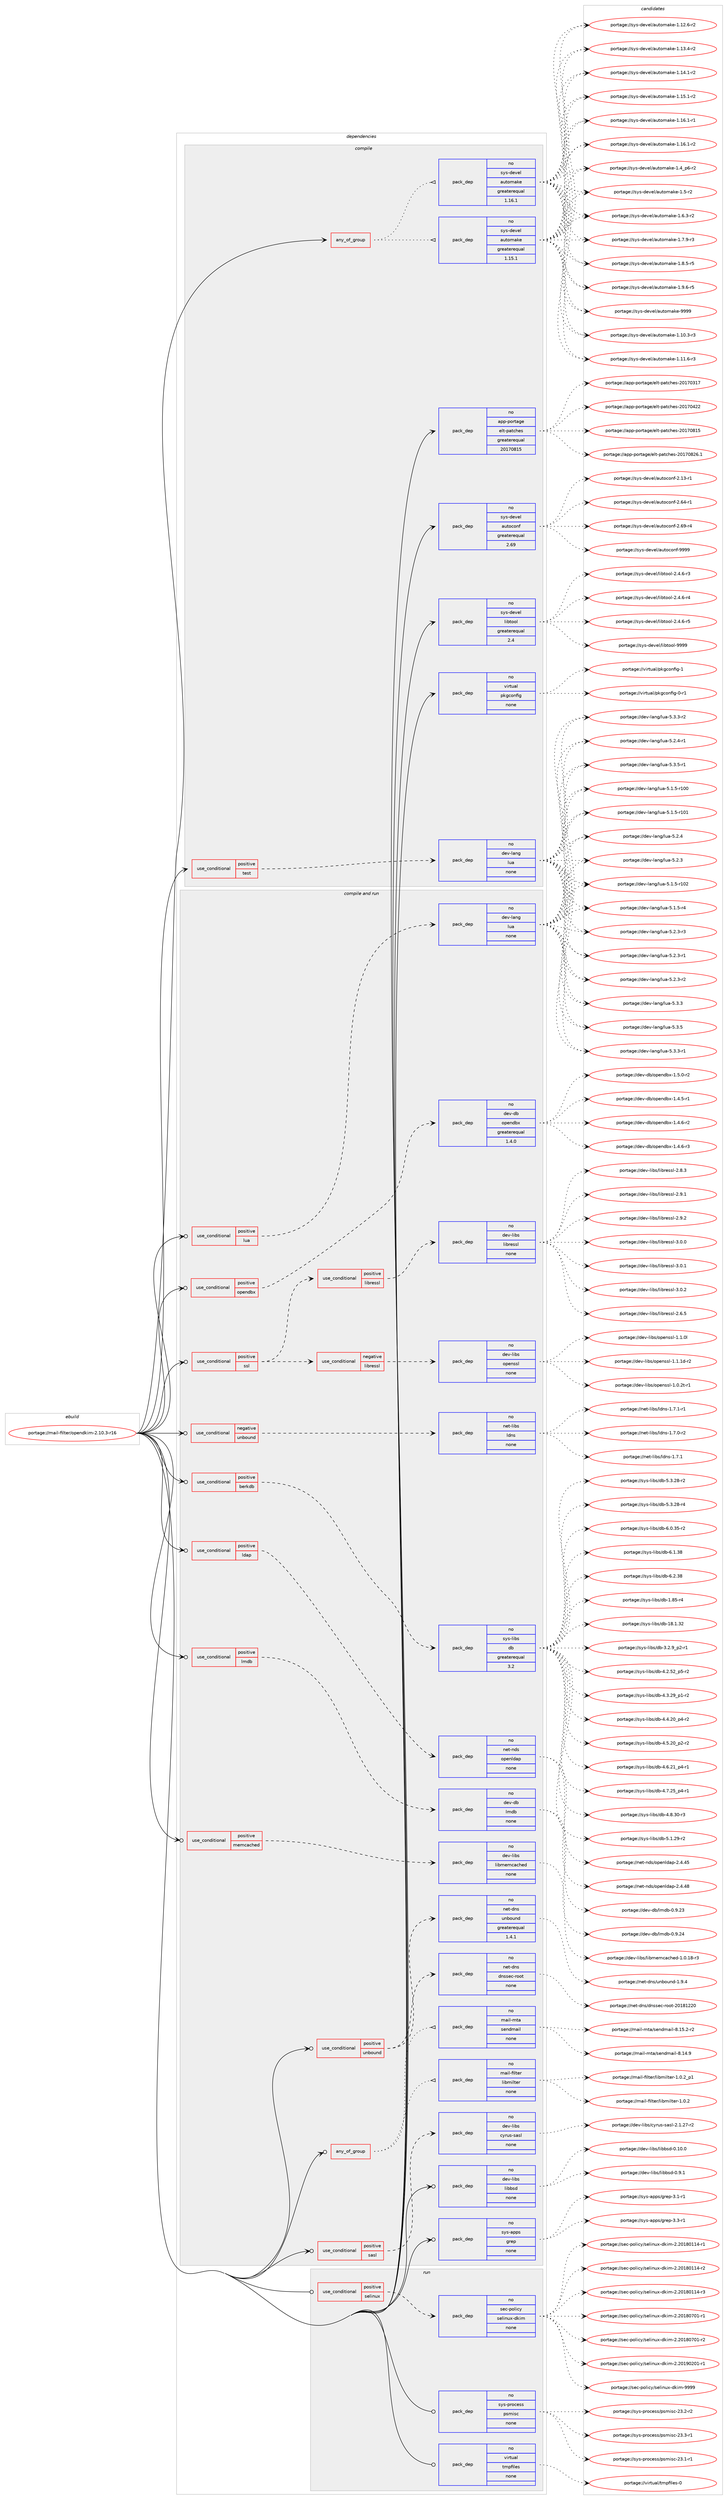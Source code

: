 digraph prolog {

# *************
# Graph options
# *************

newrank=true;
concentrate=true;
compound=true;
graph [rankdir=LR,fontname=Helvetica,fontsize=10,ranksep=1.5];#, ranksep=2.5, nodesep=0.2];
edge  [arrowhead=vee];
node  [fontname=Helvetica,fontsize=10];

# **********
# The ebuild
# **********

subgraph cluster_leftcol {
color=gray;
rank=same;
label=<<i>ebuild</i>>;
id [label="portage://mail-filter/opendkim-2.10.3-r16", color=red, width=4, href="../mail-filter/opendkim-2.10.3-r16.svg"];
}

# ****************
# The dependencies
# ****************

subgraph cluster_midcol {
color=gray;
label=<<i>dependencies</i>>;
subgraph cluster_compile {
fillcolor="#eeeeee";
style=filled;
label=<<i>compile</i>>;
subgraph any4799 {
dependency305964 [label=<<TABLE BORDER="0" CELLBORDER="1" CELLSPACING="0" CELLPADDING="4"><TR><TD CELLPADDING="10">any_of_group</TD></TR></TABLE>>, shape=none, color=red];subgraph pack224157 {
dependency305965 [label=<<TABLE BORDER="0" CELLBORDER="1" CELLSPACING="0" CELLPADDING="4" WIDTH="220"><TR><TD ROWSPAN="6" CELLPADDING="30">pack_dep</TD></TR><TR><TD WIDTH="110">no</TD></TR><TR><TD>sys-devel</TD></TR><TR><TD>automake</TD></TR><TR><TD>greaterequal</TD></TR><TR><TD>1.16.1</TD></TR></TABLE>>, shape=none, color=blue];
}
dependency305964:e -> dependency305965:w [weight=20,style="dotted",arrowhead="oinv"];
subgraph pack224158 {
dependency305966 [label=<<TABLE BORDER="0" CELLBORDER="1" CELLSPACING="0" CELLPADDING="4" WIDTH="220"><TR><TD ROWSPAN="6" CELLPADDING="30">pack_dep</TD></TR><TR><TD WIDTH="110">no</TD></TR><TR><TD>sys-devel</TD></TR><TR><TD>automake</TD></TR><TR><TD>greaterequal</TD></TR><TR><TD>1.15.1</TD></TR></TABLE>>, shape=none, color=blue];
}
dependency305964:e -> dependency305966:w [weight=20,style="dotted",arrowhead="oinv"];
}
id:e -> dependency305964:w [weight=20,style="solid",arrowhead="vee"];
subgraph cond76901 {
dependency305967 [label=<<TABLE BORDER="0" CELLBORDER="1" CELLSPACING="0" CELLPADDING="4"><TR><TD ROWSPAN="3" CELLPADDING="10">use_conditional</TD></TR><TR><TD>positive</TD></TR><TR><TD>test</TD></TR></TABLE>>, shape=none, color=red];
subgraph pack224159 {
dependency305968 [label=<<TABLE BORDER="0" CELLBORDER="1" CELLSPACING="0" CELLPADDING="4" WIDTH="220"><TR><TD ROWSPAN="6" CELLPADDING="30">pack_dep</TD></TR><TR><TD WIDTH="110">no</TD></TR><TR><TD>dev-lang</TD></TR><TR><TD>lua</TD></TR><TR><TD>none</TD></TR><TR><TD></TD></TR></TABLE>>, shape=none, color=blue];
}
dependency305967:e -> dependency305968:w [weight=20,style="dashed",arrowhead="vee"];
}
id:e -> dependency305967:w [weight=20,style="solid",arrowhead="vee"];
subgraph pack224160 {
dependency305969 [label=<<TABLE BORDER="0" CELLBORDER="1" CELLSPACING="0" CELLPADDING="4" WIDTH="220"><TR><TD ROWSPAN="6" CELLPADDING="30">pack_dep</TD></TR><TR><TD WIDTH="110">no</TD></TR><TR><TD>app-portage</TD></TR><TR><TD>elt-patches</TD></TR><TR><TD>greaterequal</TD></TR><TR><TD>20170815</TD></TR></TABLE>>, shape=none, color=blue];
}
id:e -> dependency305969:w [weight=20,style="solid",arrowhead="vee"];
subgraph pack224161 {
dependency305970 [label=<<TABLE BORDER="0" CELLBORDER="1" CELLSPACING="0" CELLPADDING="4" WIDTH="220"><TR><TD ROWSPAN="6" CELLPADDING="30">pack_dep</TD></TR><TR><TD WIDTH="110">no</TD></TR><TR><TD>sys-devel</TD></TR><TR><TD>autoconf</TD></TR><TR><TD>greaterequal</TD></TR><TR><TD>2.69</TD></TR></TABLE>>, shape=none, color=blue];
}
id:e -> dependency305970:w [weight=20,style="solid",arrowhead="vee"];
subgraph pack224162 {
dependency305971 [label=<<TABLE BORDER="0" CELLBORDER="1" CELLSPACING="0" CELLPADDING="4" WIDTH="220"><TR><TD ROWSPAN="6" CELLPADDING="30">pack_dep</TD></TR><TR><TD WIDTH="110">no</TD></TR><TR><TD>sys-devel</TD></TR><TR><TD>libtool</TD></TR><TR><TD>greaterequal</TD></TR><TR><TD>2.4</TD></TR></TABLE>>, shape=none, color=blue];
}
id:e -> dependency305971:w [weight=20,style="solid",arrowhead="vee"];
subgraph pack224163 {
dependency305972 [label=<<TABLE BORDER="0" CELLBORDER="1" CELLSPACING="0" CELLPADDING="4" WIDTH="220"><TR><TD ROWSPAN="6" CELLPADDING="30">pack_dep</TD></TR><TR><TD WIDTH="110">no</TD></TR><TR><TD>virtual</TD></TR><TR><TD>pkgconfig</TD></TR><TR><TD>none</TD></TR><TR><TD></TD></TR></TABLE>>, shape=none, color=blue];
}
id:e -> dependency305972:w [weight=20,style="solid",arrowhead="vee"];
}
subgraph cluster_compileandrun {
fillcolor="#eeeeee";
style=filled;
label=<<i>compile and run</i>>;
subgraph any4800 {
dependency305973 [label=<<TABLE BORDER="0" CELLBORDER="1" CELLSPACING="0" CELLPADDING="4"><TR><TD CELLPADDING="10">any_of_group</TD></TR></TABLE>>, shape=none, color=red];subgraph pack224164 {
dependency305974 [label=<<TABLE BORDER="0" CELLBORDER="1" CELLSPACING="0" CELLPADDING="4" WIDTH="220"><TR><TD ROWSPAN="6" CELLPADDING="30">pack_dep</TD></TR><TR><TD WIDTH="110">no</TD></TR><TR><TD>mail-filter</TD></TR><TR><TD>libmilter</TD></TR><TR><TD>none</TD></TR><TR><TD></TD></TR></TABLE>>, shape=none, color=blue];
}
dependency305973:e -> dependency305974:w [weight=20,style="dotted",arrowhead="oinv"];
subgraph pack224165 {
dependency305975 [label=<<TABLE BORDER="0" CELLBORDER="1" CELLSPACING="0" CELLPADDING="4" WIDTH="220"><TR><TD ROWSPAN="6" CELLPADDING="30">pack_dep</TD></TR><TR><TD WIDTH="110">no</TD></TR><TR><TD>mail-mta</TD></TR><TR><TD>sendmail</TD></TR><TR><TD>none</TD></TR><TR><TD></TD></TR></TABLE>>, shape=none, color=blue];
}
dependency305973:e -> dependency305975:w [weight=20,style="dotted",arrowhead="oinv"];
}
id:e -> dependency305973:w [weight=20,style="solid",arrowhead="odotvee"];
subgraph cond76902 {
dependency305976 [label=<<TABLE BORDER="0" CELLBORDER="1" CELLSPACING="0" CELLPADDING="4"><TR><TD ROWSPAN="3" CELLPADDING="10">use_conditional</TD></TR><TR><TD>negative</TD></TR><TR><TD>unbound</TD></TR></TABLE>>, shape=none, color=red];
subgraph pack224166 {
dependency305977 [label=<<TABLE BORDER="0" CELLBORDER="1" CELLSPACING="0" CELLPADDING="4" WIDTH="220"><TR><TD ROWSPAN="6" CELLPADDING="30">pack_dep</TD></TR><TR><TD WIDTH="110">no</TD></TR><TR><TD>net-libs</TD></TR><TR><TD>ldns</TD></TR><TR><TD>none</TD></TR><TR><TD></TD></TR></TABLE>>, shape=none, color=blue];
}
dependency305976:e -> dependency305977:w [weight=20,style="dashed",arrowhead="vee"];
}
id:e -> dependency305976:w [weight=20,style="solid",arrowhead="odotvee"];
subgraph cond76903 {
dependency305978 [label=<<TABLE BORDER="0" CELLBORDER="1" CELLSPACING="0" CELLPADDING="4"><TR><TD ROWSPAN="3" CELLPADDING="10">use_conditional</TD></TR><TR><TD>positive</TD></TR><TR><TD>berkdb</TD></TR></TABLE>>, shape=none, color=red];
subgraph pack224167 {
dependency305979 [label=<<TABLE BORDER="0" CELLBORDER="1" CELLSPACING="0" CELLPADDING="4" WIDTH="220"><TR><TD ROWSPAN="6" CELLPADDING="30">pack_dep</TD></TR><TR><TD WIDTH="110">no</TD></TR><TR><TD>sys-libs</TD></TR><TR><TD>db</TD></TR><TR><TD>greaterequal</TD></TR><TR><TD>3.2</TD></TR></TABLE>>, shape=none, color=blue];
}
dependency305978:e -> dependency305979:w [weight=20,style="dashed",arrowhead="vee"];
}
id:e -> dependency305978:w [weight=20,style="solid",arrowhead="odotvee"];
subgraph cond76904 {
dependency305980 [label=<<TABLE BORDER="0" CELLBORDER="1" CELLSPACING="0" CELLPADDING="4"><TR><TD ROWSPAN="3" CELLPADDING="10">use_conditional</TD></TR><TR><TD>positive</TD></TR><TR><TD>ldap</TD></TR></TABLE>>, shape=none, color=red];
subgraph pack224168 {
dependency305981 [label=<<TABLE BORDER="0" CELLBORDER="1" CELLSPACING="0" CELLPADDING="4" WIDTH="220"><TR><TD ROWSPAN="6" CELLPADDING="30">pack_dep</TD></TR><TR><TD WIDTH="110">no</TD></TR><TR><TD>net-nds</TD></TR><TR><TD>openldap</TD></TR><TR><TD>none</TD></TR><TR><TD></TD></TR></TABLE>>, shape=none, color=blue];
}
dependency305980:e -> dependency305981:w [weight=20,style="dashed",arrowhead="vee"];
}
id:e -> dependency305980:w [weight=20,style="solid",arrowhead="odotvee"];
subgraph cond76905 {
dependency305982 [label=<<TABLE BORDER="0" CELLBORDER="1" CELLSPACING="0" CELLPADDING="4"><TR><TD ROWSPAN="3" CELLPADDING="10">use_conditional</TD></TR><TR><TD>positive</TD></TR><TR><TD>lmdb</TD></TR></TABLE>>, shape=none, color=red];
subgraph pack224169 {
dependency305983 [label=<<TABLE BORDER="0" CELLBORDER="1" CELLSPACING="0" CELLPADDING="4" WIDTH="220"><TR><TD ROWSPAN="6" CELLPADDING="30">pack_dep</TD></TR><TR><TD WIDTH="110">no</TD></TR><TR><TD>dev-db</TD></TR><TR><TD>lmdb</TD></TR><TR><TD>none</TD></TR><TR><TD></TD></TR></TABLE>>, shape=none, color=blue];
}
dependency305982:e -> dependency305983:w [weight=20,style="dashed",arrowhead="vee"];
}
id:e -> dependency305982:w [weight=20,style="solid",arrowhead="odotvee"];
subgraph cond76906 {
dependency305984 [label=<<TABLE BORDER="0" CELLBORDER="1" CELLSPACING="0" CELLPADDING="4"><TR><TD ROWSPAN="3" CELLPADDING="10">use_conditional</TD></TR><TR><TD>positive</TD></TR><TR><TD>lua</TD></TR></TABLE>>, shape=none, color=red];
subgraph pack224170 {
dependency305985 [label=<<TABLE BORDER="0" CELLBORDER="1" CELLSPACING="0" CELLPADDING="4" WIDTH="220"><TR><TD ROWSPAN="6" CELLPADDING="30">pack_dep</TD></TR><TR><TD WIDTH="110">no</TD></TR><TR><TD>dev-lang</TD></TR><TR><TD>lua</TD></TR><TR><TD>none</TD></TR><TR><TD></TD></TR></TABLE>>, shape=none, color=blue];
}
dependency305984:e -> dependency305985:w [weight=20,style="dashed",arrowhead="vee"];
}
id:e -> dependency305984:w [weight=20,style="solid",arrowhead="odotvee"];
subgraph cond76907 {
dependency305986 [label=<<TABLE BORDER="0" CELLBORDER="1" CELLSPACING="0" CELLPADDING="4"><TR><TD ROWSPAN="3" CELLPADDING="10">use_conditional</TD></TR><TR><TD>positive</TD></TR><TR><TD>memcached</TD></TR></TABLE>>, shape=none, color=red];
subgraph pack224171 {
dependency305987 [label=<<TABLE BORDER="0" CELLBORDER="1" CELLSPACING="0" CELLPADDING="4" WIDTH="220"><TR><TD ROWSPAN="6" CELLPADDING="30">pack_dep</TD></TR><TR><TD WIDTH="110">no</TD></TR><TR><TD>dev-libs</TD></TR><TR><TD>libmemcached</TD></TR><TR><TD>none</TD></TR><TR><TD></TD></TR></TABLE>>, shape=none, color=blue];
}
dependency305986:e -> dependency305987:w [weight=20,style="dashed",arrowhead="vee"];
}
id:e -> dependency305986:w [weight=20,style="solid",arrowhead="odotvee"];
subgraph cond76908 {
dependency305988 [label=<<TABLE BORDER="0" CELLBORDER="1" CELLSPACING="0" CELLPADDING="4"><TR><TD ROWSPAN="3" CELLPADDING="10">use_conditional</TD></TR><TR><TD>positive</TD></TR><TR><TD>opendbx</TD></TR></TABLE>>, shape=none, color=red];
subgraph pack224172 {
dependency305989 [label=<<TABLE BORDER="0" CELLBORDER="1" CELLSPACING="0" CELLPADDING="4" WIDTH="220"><TR><TD ROWSPAN="6" CELLPADDING="30">pack_dep</TD></TR><TR><TD WIDTH="110">no</TD></TR><TR><TD>dev-db</TD></TR><TR><TD>opendbx</TD></TR><TR><TD>greaterequal</TD></TR><TR><TD>1.4.0</TD></TR></TABLE>>, shape=none, color=blue];
}
dependency305988:e -> dependency305989:w [weight=20,style="dashed",arrowhead="vee"];
}
id:e -> dependency305988:w [weight=20,style="solid",arrowhead="odotvee"];
subgraph cond76909 {
dependency305990 [label=<<TABLE BORDER="0" CELLBORDER="1" CELLSPACING="0" CELLPADDING="4"><TR><TD ROWSPAN="3" CELLPADDING="10">use_conditional</TD></TR><TR><TD>positive</TD></TR><TR><TD>sasl</TD></TR></TABLE>>, shape=none, color=red];
subgraph pack224173 {
dependency305991 [label=<<TABLE BORDER="0" CELLBORDER="1" CELLSPACING="0" CELLPADDING="4" WIDTH="220"><TR><TD ROWSPAN="6" CELLPADDING="30">pack_dep</TD></TR><TR><TD WIDTH="110">no</TD></TR><TR><TD>dev-libs</TD></TR><TR><TD>cyrus-sasl</TD></TR><TR><TD>none</TD></TR><TR><TD></TD></TR></TABLE>>, shape=none, color=blue];
}
dependency305990:e -> dependency305991:w [weight=20,style="dashed",arrowhead="vee"];
}
id:e -> dependency305990:w [weight=20,style="solid",arrowhead="odotvee"];
subgraph cond76910 {
dependency305992 [label=<<TABLE BORDER="0" CELLBORDER="1" CELLSPACING="0" CELLPADDING="4"><TR><TD ROWSPAN="3" CELLPADDING="10">use_conditional</TD></TR><TR><TD>positive</TD></TR><TR><TD>ssl</TD></TR></TABLE>>, shape=none, color=red];
subgraph cond76911 {
dependency305993 [label=<<TABLE BORDER="0" CELLBORDER="1" CELLSPACING="0" CELLPADDING="4"><TR><TD ROWSPAN="3" CELLPADDING="10">use_conditional</TD></TR><TR><TD>negative</TD></TR><TR><TD>libressl</TD></TR></TABLE>>, shape=none, color=red];
subgraph pack224174 {
dependency305994 [label=<<TABLE BORDER="0" CELLBORDER="1" CELLSPACING="0" CELLPADDING="4" WIDTH="220"><TR><TD ROWSPAN="6" CELLPADDING="30">pack_dep</TD></TR><TR><TD WIDTH="110">no</TD></TR><TR><TD>dev-libs</TD></TR><TR><TD>openssl</TD></TR><TR><TD>none</TD></TR><TR><TD></TD></TR></TABLE>>, shape=none, color=blue];
}
dependency305993:e -> dependency305994:w [weight=20,style="dashed",arrowhead="vee"];
}
dependency305992:e -> dependency305993:w [weight=20,style="dashed",arrowhead="vee"];
subgraph cond76912 {
dependency305995 [label=<<TABLE BORDER="0" CELLBORDER="1" CELLSPACING="0" CELLPADDING="4"><TR><TD ROWSPAN="3" CELLPADDING="10">use_conditional</TD></TR><TR><TD>positive</TD></TR><TR><TD>libressl</TD></TR></TABLE>>, shape=none, color=red];
subgraph pack224175 {
dependency305996 [label=<<TABLE BORDER="0" CELLBORDER="1" CELLSPACING="0" CELLPADDING="4" WIDTH="220"><TR><TD ROWSPAN="6" CELLPADDING="30">pack_dep</TD></TR><TR><TD WIDTH="110">no</TD></TR><TR><TD>dev-libs</TD></TR><TR><TD>libressl</TD></TR><TR><TD>none</TD></TR><TR><TD></TD></TR></TABLE>>, shape=none, color=blue];
}
dependency305995:e -> dependency305996:w [weight=20,style="dashed",arrowhead="vee"];
}
dependency305992:e -> dependency305995:w [weight=20,style="dashed",arrowhead="vee"];
}
id:e -> dependency305992:w [weight=20,style="solid",arrowhead="odotvee"];
subgraph cond76913 {
dependency305997 [label=<<TABLE BORDER="0" CELLBORDER="1" CELLSPACING="0" CELLPADDING="4"><TR><TD ROWSPAN="3" CELLPADDING="10">use_conditional</TD></TR><TR><TD>positive</TD></TR><TR><TD>unbound</TD></TR></TABLE>>, shape=none, color=red];
subgraph pack224176 {
dependency305998 [label=<<TABLE BORDER="0" CELLBORDER="1" CELLSPACING="0" CELLPADDING="4" WIDTH="220"><TR><TD ROWSPAN="6" CELLPADDING="30">pack_dep</TD></TR><TR><TD WIDTH="110">no</TD></TR><TR><TD>net-dns</TD></TR><TR><TD>unbound</TD></TR><TR><TD>greaterequal</TD></TR><TR><TD>1.4.1</TD></TR></TABLE>>, shape=none, color=blue];
}
dependency305997:e -> dependency305998:w [weight=20,style="dashed",arrowhead="vee"];
subgraph pack224177 {
dependency305999 [label=<<TABLE BORDER="0" CELLBORDER="1" CELLSPACING="0" CELLPADDING="4" WIDTH="220"><TR><TD ROWSPAN="6" CELLPADDING="30">pack_dep</TD></TR><TR><TD WIDTH="110">no</TD></TR><TR><TD>net-dns</TD></TR><TR><TD>dnssec-root</TD></TR><TR><TD>none</TD></TR><TR><TD></TD></TR></TABLE>>, shape=none, color=blue];
}
dependency305997:e -> dependency305999:w [weight=20,style="dashed",arrowhead="vee"];
}
id:e -> dependency305997:w [weight=20,style="solid",arrowhead="odotvee"];
subgraph pack224178 {
dependency306000 [label=<<TABLE BORDER="0" CELLBORDER="1" CELLSPACING="0" CELLPADDING="4" WIDTH="220"><TR><TD ROWSPAN="6" CELLPADDING="30">pack_dep</TD></TR><TR><TD WIDTH="110">no</TD></TR><TR><TD>dev-libs</TD></TR><TR><TD>libbsd</TD></TR><TR><TD>none</TD></TR><TR><TD></TD></TR></TABLE>>, shape=none, color=blue];
}
id:e -> dependency306000:w [weight=20,style="solid",arrowhead="odotvee"];
subgraph pack224179 {
dependency306001 [label=<<TABLE BORDER="0" CELLBORDER="1" CELLSPACING="0" CELLPADDING="4" WIDTH="220"><TR><TD ROWSPAN="6" CELLPADDING="30">pack_dep</TD></TR><TR><TD WIDTH="110">no</TD></TR><TR><TD>sys-apps</TD></TR><TR><TD>grep</TD></TR><TR><TD>none</TD></TR><TR><TD></TD></TR></TABLE>>, shape=none, color=blue];
}
id:e -> dependency306001:w [weight=20,style="solid",arrowhead="odotvee"];
}
subgraph cluster_run {
fillcolor="#eeeeee";
style=filled;
label=<<i>run</i>>;
subgraph cond76914 {
dependency306002 [label=<<TABLE BORDER="0" CELLBORDER="1" CELLSPACING="0" CELLPADDING="4"><TR><TD ROWSPAN="3" CELLPADDING="10">use_conditional</TD></TR><TR><TD>positive</TD></TR><TR><TD>selinux</TD></TR></TABLE>>, shape=none, color=red];
subgraph pack224180 {
dependency306003 [label=<<TABLE BORDER="0" CELLBORDER="1" CELLSPACING="0" CELLPADDING="4" WIDTH="220"><TR><TD ROWSPAN="6" CELLPADDING="30">pack_dep</TD></TR><TR><TD WIDTH="110">no</TD></TR><TR><TD>sec-policy</TD></TR><TR><TD>selinux-dkim</TD></TR><TR><TD>none</TD></TR><TR><TD></TD></TR></TABLE>>, shape=none, color=blue];
}
dependency306002:e -> dependency306003:w [weight=20,style="dashed",arrowhead="vee"];
}
id:e -> dependency306002:w [weight=20,style="solid",arrowhead="odot"];
subgraph pack224181 {
dependency306004 [label=<<TABLE BORDER="0" CELLBORDER="1" CELLSPACING="0" CELLPADDING="4" WIDTH="220"><TR><TD ROWSPAN="6" CELLPADDING="30">pack_dep</TD></TR><TR><TD WIDTH="110">no</TD></TR><TR><TD>sys-process</TD></TR><TR><TD>psmisc</TD></TR><TR><TD>none</TD></TR><TR><TD></TD></TR></TABLE>>, shape=none, color=blue];
}
id:e -> dependency306004:w [weight=20,style="solid",arrowhead="odot"];
subgraph pack224182 {
dependency306005 [label=<<TABLE BORDER="0" CELLBORDER="1" CELLSPACING="0" CELLPADDING="4" WIDTH="220"><TR><TD ROWSPAN="6" CELLPADDING="30">pack_dep</TD></TR><TR><TD WIDTH="110">no</TD></TR><TR><TD>virtual</TD></TR><TR><TD>tmpfiles</TD></TR><TR><TD>none</TD></TR><TR><TD></TD></TR></TABLE>>, shape=none, color=blue];
}
id:e -> dependency306005:w [weight=20,style="solid",arrowhead="odot"];
}
}

# **************
# The candidates
# **************

subgraph cluster_choices {
rank=same;
color=gray;
label=<<i>candidates</i>>;

subgraph choice224157 {
color=black;
nodesep=1;
choiceportage11512111545100101118101108479711711611110997107101454946494846514511451 [label="portage://sys-devel/automake-1.10.3-r3", color=red, width=4,href="../sys-devel/automake-1.10.3-r3.svg"];
choiceportage11512111545100101118101108479711711611110997107101454946494946544511451 [label="portage://sys-devel/automake-1.11.6-r3", color=red, width=4,href="../sys-devel/automake-1.11.6-r3.svg"];
choiceportage11512111545100101118101108479711711611110997107101454946495046544511450 [label="portage://sys-devel/automake-1.12.6-r2", color=red, width=4,href="../sys-devel/automake-1.12.6-r2.svg"];
choiceportage11512111545100101118101108479711711611110997107101454946495146524511450 [label="portage://sys-devel/automake-1.13.4-r2", color=red, width=4,href="../sys-devel/automake-1.13.4-r2.svg"];
choiceportage11512111545100101118101108479711711611110997107101454946495246494511450 [label="portage://sys-devel/automake-1.14.1-r2", color=red, width=4,href="../sys-devel/automake-1.14.1-r2.svg"];
choiceportage11512111545100101118101108479711711611110997107101454946495346494511450 [label="portage://sys-devel/automake-1.15.1-r2", color=red, width=4,href="../sys-devel/automake-1.15.1-r2.svg"];
choiceportage11512111545100101118101108479711711611110997107101454946495446494511449 [label="portage://sys-devel/automake-1.16.1-r1", color=red, width=4,href="../sys-devel/automake-1.16.1-r1.svg"];
choiceportage11512111545100101118101108479711711611110997107101454946495446494511450 [label="portage://sys-devel/automake-1.16.1-r2", color=red, width=4,href="../sys-devel/automake-1.16.1-r2.svg"];
choiceportage115121115451001011181011084797117116111109971071014549465295112544511450 [label="portage://sys-devel/automake-1.4_p6-r2", color=red, width=4,href="../sys-devel/automake-1.4_p6-r2.svg"];
choiceportage11512111545100101118101108479711711611110997107101454946534511450 [label="portage://sys-devel/automake-1.5-r2", color=red, width=4,href="../sys-devel/automake-1.5-r2.svg"];
choiceportage115121115451001011181011084797117116111109971071014549465446514511450 [label="portage://sys-devel/automake-1.6.3-r2", color=red, width=4,href="../sys-devel/automake-1.6.3-r2.svg"];
choiceportage115121115451001011181011084797117116111109971071014549465546574511451 [label="portage://sys-devel/automake-1.7.9-r3", color=red, width=4,href="../sys-devel/automake-1.7.9-r3.svg"];
choiceportage115121115451001011181011084797117116111109971071014549465646534511453 [label="portage://sys-devel/automake-1.8.5-r5", color=red, width=4,href="../sys-devel/automake-1.8.5-r5.svg"];
choiceportage115121115451001011181011084797117116111109971071014549465746544511453 [label="portage://sys-devel/automake-1.9.6-r5", color=red, width=4,href="../sys-devel/automake-1.9.6-r5.svg"];
choiceportage115121115451001011181011084797117116111109971071014557575757 [label="portage://sys-devel/automake-9999", color=red, width=4,href="../sys-devel/automake-9999.svg"];
dependency305965:e -> choiceportage11512111545100101118101108479711711611110997107101454946494846514511451:w [style=dotted,weight="100"];
dependency305965:e -> choiceportage11512111545100101118101108479711711611110997107101454946494946544511451:w [style=dotted,weight="100"];
dependency305965:e -> choiceportage11512111545100101118101108479711711611110997107101454946495046544511450:w [style=dotted,weight="100"];
dependency305965:e -> choiceportage11512111545100101118101108479711711611110997107101454946495146524511450:w [style=dotted,weight="100"];
dependency305965:e -> choiceportage11512111545100101118101108479711711611110997107101454946495246494511450:w [style=dotted,weight="100"];
dependency305965:e -> choiceportage11512111545100101118101108479711711611110997107101454946495346494511450:w [style=dotted,weight="100"];
dependency305965:e -> choiceportage11512111545100101118101108479711711611110997107101454946495446494511449:w [style=dotted,weight="100"];
dependency305965:e -> choiceportage11512111545100101118101108479711711611110997107101454946495446494511450:w [style=dotted,weight="100"];
dependency305965:e -> choiceportage115121115451001011181011084797117116111109971071014549465295112544511450:w [style=dotted,weight="100"];
dependency305965:e -> choiceportage11512111545100101118101108479711711611110997107101454946534511450:w [style=dotted,weight="100"];
dependency305965:e -> choiceportage115121115451001011181011084797117116111109971071014549465446514511450:w [style=dotted,weight="100"];
dependency305965:e -> choiceportage115121115451001011181011084797117116111109971071014549465546574511451:w [style=dotted,weight="100"];
dependency305965:e -> choiceportage115121115451001011181011084797117116111109971071014549465646534511453:w [style=dotted,weight="100"];
dependency305965:e -> choiceportage115121115451001011181011084797117116111109971071014549465746544511453:w [style=dotted,weight="100"];
dependency305965:e -> choiceportage115121115451001011181011084797117116111109971071014557575757:w [style=dotted,weight="100"];
}
subgraph choice224158 {
color=black;
nodesep=1;
choiceportage11512111545100101118101108479711711611110997107101454946494846514511451 [label="portage://sys-devel/automake-1.10.3-r3", color=red, width=4,href="../sys-devel/automake-1.10.3-r3.svg"];
choiceportage11512111545100101118101108479711711611110997107101454946494946544511451 [label="portage://sys-devel/automake-1.11.6-r3", color=red, width=4,href="../sys-devel/automake-1.11.6-r3.svg"];
choiceportage11512111545100101118101108479711711611110997107101454946495046544511450 [label="portage://sys-devel/automake-1.12.6-r2", color=red, width=4,href="../sys-devel/automake-1.12.6-r2.svg"];
choiceportage11512111545100101118101108479711711611110997107101454946495146524511450 [label="portage://sys-devel/automake-1.13.4-r2", color=red, width=4,href="../sys-devel/automake-1.13.4-r2.svg"];
choiceportage11512111545100101118101108479711711611110997107101454946495246494511450 [label="portage://sys-devel/automake-1.14.1-r2", color=red, width=4,href="../sys-devel/automake-1.14.1-r2.svg"];
choiceportage11512111545100101118101108479711711611110997107101454946495346494511450 [label="portage://sys-devel/automake-1.15.1-r2", color=red, width=4,href="../sys-devel/automake-1.15.1-r2.svg"];
choiceportage11512111545100101118101108479711711611110997107101454946495446494511449 [label="portage://sys-devel/automake-1.16.1-r1", color=red, width=4,href="../sys-devel/automake-1.16.1-r1.svg"];
choiceportage11512111545100101118101108479711711611110997107101454946495446494511450 [label="portage://sys-devel/automake-1.16.1-r2", color=red, width=4,href="../sys-devel/automake-1.16.1-r2.svg"];
choiceportage115121115451001011181011084797117116111109971071014549465295112544511450 [label="portage://sys-devel/automake-1.4_p6-r2", color=red, width=4,href="../sys-devel/automake-1.4_p6-r2.svg"];
choiceportage11512111545100101118101108479711711611110997107101454946534511450 [label="portage://sys-devel/automake-1.5-r2", color=red, width=4,href="../sys-devel/automake-1.5-r2.svg"];
choiceportage115121115451001011181011084797117116111109971071014549465446514511450 [label="portage://sys-devel/automake-1.6.3-r2", color=red, width=4,href="../sys-devel/automake-1.6.3-r2.svg"];
choiceportage115121115451001011181011084797117116111109971071014549465546574511451 [label="portage://sys-devel/automake-1.7.9-r3", color=red, width=4,href="../sys-devel/automake-1.7.9-r3.svg"];
choiceportage115121115451001011181011084797117116111109971071014549465646534511453 [label="portage://sys-devel/automake-1.8.5-r5", color=red, width=4,href="../sys-devel/automake-1.8.5-r5.svg"];
choiceportage115121115451001011181011084797117116111109971071014549465746544511453 [label="portage://sys-devel/automake-1.9.6-r5", color=red, width=4,href="../sys-devel/automake-1.9.6-r5.svg"];
choiceportage115121115451001011181011084797117116111109971071014557575757 [label="portage://sys-devel/automake-9999", color=red, width=4,href="../sys-devel/automake-9999.svg"];
dependency305966:e -> choiceportage11512111545100101118101108479711711611110997107101454946494846514511451:w [style=dotted,weight="100"];
dependency305966:e -> choiceportage11512111545100101118101108479711711611110997107101454946494946544511451:w [style=dotted,weight="100"];
dependency305966:e -> choiceportage11512111545100101118101108479711711611110997107101454946495046544511450:w [style=dotted,weight="100"];
dependency305966:e -> choiceportage11512111545100101118101108479711711611110997107101454946495146524511450:w [style=dotted,weight="100"];
dependency305966:e -> choiceportage11512111545100101118101108479711711611110997107101454946495246494511450:w [style=dotted,weight="100"];
dependency305966:e -> choiceportage11512111545100101118101108479711711611110997107101454946495346494511450:w [style=dotted,weight="100"];
dependency305966:e -> choiceportage11512111545100101118101108479711711611110997107101454946495446494511449:w [style=dotted,weight="100"];
dependency305966:e -> choiceportage11512111545100101118101108479711711611110997107101454946495446494511450:w [style=dotted,weight="100"];
dependency305966:e -> choiceportage115121115451001011181011084797117116111109971071014549465295112544511450:w [style=dotted,weight="100"];
dependency305966:e -> choiceportage11512111545100101118101108479711711611110997107101454946534511450:w [style=dotted,weight="100"];
dependency305966:e -> choiceportage115121115451001011181011084797117116111109971071014549465446514511450:w [style=dotted,weight="100"];
dependency305966:e -> choiceportage115121115451001011181011084797117116111109971071014549465546574511451:w [style=dotted,weight="100"];
dependency305966:e -> choiceportage115121115451001011181011084797117116111109971071014549465646534511453:w [style=dotted,weight="100"];
dependency305966:e -> choiceportage115121115451001011181011084797117116111109971071014549465746544511453:w [style=dotted,weight="100"];
dependency305966:e -> choiceportage115121115451001011181011084797117116111109971071014557575757:w [style=dotted,weight="100"];
}
subgraph choice224159 {
color=black;
nodesep=1;
choiceportage1001011184510897110103471081179745534649465345114494848 [label="portage://dev-lang/lua-5.1.5-r100", color=red, width=4,href="../dev-lang/lua-5.1.5-r100.svg"];
choiceportage1001011184510897110103471081179745534649465345114494849 [label="portage://dev-lang/lua-5.1.5-r101", color=red, width=4,href="../dev-lang/lua-5.1.5-r101.svg"];
choiceportage1001011184510897110103471081179745534649465345114494850 [label="portage://dev-lang/lua-5.1.5-r102", color=red, width=4,href="../dev-lang/lua-5.1.5-r102.svg"];
choiceportage100101118451089711010347108117974553464946534511452 [label="portage://dev-lang/lua-5.1.5-r4", color=red, width=4,href="../dev-lang/lua-5.1.5-r4.svg"];
choiceportage10010111845108971101034710811797455346504651 [label="portage://dev-lang/lua-5.2.3", color=red, width=4,href="../dev-lang/lua-5.2.3.svg"];
choiceportage100101118451089711010347108117974553465046514511449 [label="portage://dev-lang/lua-5.2.3-r1", color=red, width=4,href="../dev-lang/lua-5.2.3-r1.svg"];
choiceportage100101118451089711010347108117974553465046514511450 [label="portage://dev-lang/lua-5.2.3-r2", color=red, width=4,href="../dev-lang/lua-5.2.3-r2.svg"];
choiceportage100101118451089711010347108117974553465046514511451 [label="portage://dev-lang/lua-5.2.3-r3", color=red, width=4,href="../dev-lang/lua-5.2.3-r3.svg"];
choiceportage10010111845108971101034710811797455346504652 [label="portage://dev-lang/lua-5.2.4", color=red, width=4,href="../dev-lang/lua-5.2.4.svg"];
choiceportage100101118451089711010347108117974553465046524511449 [label="portage://dev-lang/lua-5.2.4-r1", color=red, width=4,href="../dev-lang/lua-5.2.4-r1.svg"];
choiceportage10010111845108971101034710811797455346514651 [label="portage://dev-lang/lua-5.3.3", color=red, width=4,href="../dev-lang/lua-5.3.3.svg"];
choiceportage100101118451089711010347108117974553465146514511449 [label="portage://dev-lang/lua-5.3.3-r1", color=red, width=4,href="../dev-lang/lua-5.3.3-r1.svg"];
choiceportage100101118451089711010347108117974553465146514511450 [label="portage://dev-lang/lua-5.3.3-r2", color=red, width=4,href="../dev-lang/lua-5.3.3-r2.svg"];
choiceportage10010111845108971101034710811797455346514653 [label="portage://dev-lang/lua-5.3.5", color=red, width=4,href="../dev-lang/lua-5.3.5.svg"];
choiceportage100101118451089711010347108117974553465146534511449 [label="portage://dev-lang/lua-5.3.5-r1", color=red, width=4,href="../dev-lang/lua-5.3.5-r1.svg"];
dependency305968:e -> choiceportage1001011184510897110103471081179745534649465345114494848:w [style=dotted,weight="100"];
dependency305968:e -> choiceportage1001011184510897110103471081179745534649465345114494849:w [style=dotted,weight="100"];
dependency305968:e -> choiceportage1001011184510897110103471081179745534649465345114494850:w [style=dotted,weight="100"];
dependency305968:e -> choiceportage100101118451089711010347108117974553464946534511452:w [style=dotted,weight="100"];
dependency305968:e -> choiceportage10010111845108971101034710811797455346504651:w [style=dotted,weight="100"];
dependency305968:e -> choiceportage100101118451089711010347108117974553465046514511449:w [style=dotted,weight="100"];
dependency305968:e -> choiceportage100101118451089711010347108117974553465046514511450:w [style=dotted,weight="100"];
dependency305968:e -> choiceportage100101118451089711010347108117974553465046514511451:w [style=dotted,weight="100"];
dependency305968:e -> choiceportage10010111845108971101034710811797455346504652:w [style=dotted,weight="100"];
dependency305968:e -> choiceportage100101118451089711010347108117974553465046524511449:w [style=dotted,weight="100"];
dependency305968:e -> choiceportage10010111845108971101034710811797455346514651:w [style=dotted,weight="100"];
dependency305968:e -> choiceportage100101118451089711010347108117974553465146514511449:w [style=dotted,weight="100"];
dependency305968:e -> choiceportage100101118451089711010347108117974553465146514511450:w [style=dotted,weight="100"];
dependency305968:e -> choiceportage10010111845108971101034710811797455346514653:w [style=dotted,weight="100"];
dependency305968:e -> choiceportage100101118451089711010347108117974553465146534511449:w [style=dotted,weight="100"];
}
subgraph choice224160 {
color=black;
nodesep=1;
choiceportage97112112451121111141169710310147101108116451129711699104101115455048495548514955 [label="portage://app-portage/elt-patches-20170317", color=red, width=4,href="../app-portage/elt-patches-20170317.svg"];
choiceportage97112112451121111141169710310147101108116451129711699104101115455048495548525050 [label="portage://app-portage/elt-patches-20170422", color=red, width=4,href="../app-portage/elt-patches-20170422.svg"];
choiceportage97112112451121111141169710310147101108116451129711699104101115455048495548564953 [label="portage://app-portage/elt-patches-20170815", color=red, width=4,href="../app-portage/elt-patches-20170815.svg"];
choiceportage971121124511211111411697103101471011081164511297116991041011154550484955485650544649 [label="portage://app-portage/elt-patches-20170826.1", color=red, width=4,href="../app-portage/elt-patches-20170826.1.svg"];
dependency305969:e -> choiceportage97112112451121111141169710310147101108116451129711699104101115455048495548514955:w [style=dotted,weight="100"];
dependency305969:e -> choiceportage97112112451121111141169710310147101108116451129711699104101115455048495548525050:w [style=dotted,weight="100"];
dependency305969:e -> choiceportage97112112451121111141169710310147101108116451129711699104101115455048495548564953:w [style=dotted,weight="100"];
dependency305969:e -> choiceportage971121124511211111411697103101471011081164511297116991041011154550484955485650544649:w [style=dotted,weight="100"];
}
subgraph choice224161 {
color=black;
nodesep=1;
choiceportage1151211154510010111810110847971171161119911111010245504649514511449 [label="portage://sys-devel/autoconf-2.13-r1", color=red, width=4,href="../sys-devel/autoconf-2.13-r1.svg"];
choiceportage1151211154510010111810110847971171161119911111010245504654524511449 [label="portage://sys-devel/autoconf-2.64-r1", color=red, width=4,href="../sys-devel/autoconf-2.64-r1.svg"];
choiceportage1151211154510010111810110847971171161119911111010245504654574511452 [label="portage://sys-devel/autoconf-2.69-r4", color=red, width=4,href="../sys-devel/autoconf-2.69-r4.svg"];
choiceportage115121115451001011181011084797117116111991111101024557575757 [label="portage://sys-devel/autoconf-9999", color=red, width=4,href="../sys-devel/autoconf-9999.svg"];
dependency305970:e -> choiceportage1151211154510010111810110847971171161119911111010245504649514511449:w [style=dotted,weight="100"];
dependency305970:e -> choiceportage1151211154510010111810110847971171161119911111010245504654524511449:w [style=dotted,weight="100"];
dependency305970:e -> choiceportage1151211154510010111810110847971171161119911111010245504654574511452:w [style=dotted,weight="100"];
dependency305970:e -> choiceportage115121115451001011181011084797117116111991111101024557575757:w [style=dotted,weight="100"];
}
subgraph choice224162 {
color=black;
nodesep=1;
choiceportage1151211154510010111810110847108105981161111111084550465246544511451 [label="portage://sys-devel/libtool-2.4.6-r3", color=red, width=4,href="../sys-devel/libtool-2.4.6-r3.svg"];
choiceportage1151211154510010111810110847108105981161111111084550465246544511452 [label="portage://sys-devel/libtool-2.4.6-r4", color=red, width=4,href="../sys-devel/libtool-2.4.6-r4.svg"];
choiceportage1151211154510010111810110847108105981161111111084550465246544511453 [label="portage://sys-devel/libtool-2.4.6-r5", color=red, width=4,href="../sys-devel/libtool-2.4.6-r5.svg"];
choiceportage1151211154510010111810110847108105981161111111084557575757 [label="portage://sys-devel/libtool-9999", color=red, width=4,href="../sys-devel/libtool-9999.svg"];
dependency305971:e -> choiceportage1151211154510010111810110847108105981161111111084550465246544511451:w [style=dotted,weight="100"];
dependency305971:e -> choiceportage1151211154510010111810110847108105981161111111084550465246544511452:w [style=dotted,weight="100"];
dependency305971:e -> choiceportage1151211154510010111810110847108105981161111111084550465246544511453:w [style=dotted,weight="100"];
dependency305971:e -> choiceportage1151211154510010111810110847108105981161111111084557575757:w [style=dotted,weight="100"];
}
subgraph choice224163 {
color=black;
nodesep=1;
choiceportage11810511411611797108471121071039911111010210510345484511449 [label="portage://virtual/pkgconfig-0-r1", color=red, width=4,href="../virtual/pkgconfig-0-r1.svg"];
choiceportage1181051141161179710847112107103991111101021051034549 [label="portage://virtual/pkgconfig-1", color=red, width=4,href="../virtual/pkgconfig-1.svg"];
dependency305972:e -> choiceportage11810511411611797108471121071039911111010210510345484511449:w [style=dotted,weight="100"];
dependency305972:e -> choiceportage1181051141161179710847112107103991111101021051034549:w [style=dotted,weight="100"];
}
subgraph choice224164 {
color=black;
nodesep=1;
choiceportage10997105108451021051081161011144710810598109105108116101114454946484650 [label="portage://mail-filter/libmilter-1.0.2", color=red, width=4,href="../mail-filter/libmilter-1.0.2.svg"];
choiceportage109971051084510210510811610111447108105981091051081161011144549464846509511249 [label="portage://mail-filter/libmilter-1.0.2_p1", color=red, width=4,href="../mail-filter/libmilter-1.0.2_p1.svg"];
dependency305974:e -> choiceportage10997105108451021051081161011144710810598109105108116101114454946484650:w [style=dotted,weight="100"];
dependency305974:e -> choiceportage109971051084510210510811610111447108105981091051081161011144549464846509511249:w [style=dotted,weight="100"];
}
subgraph choice224165 {
color=black;
nodesep=1;
choiceportage109971051084510911697471151011101001099710510845564649524657 [label="portage://mail-mta/sendmail-8.14.9", color=red, width=4,href="../mail-mta/sendmail-8.14.9.svg"];
choiceportage1099710510845109116974711510111010010997105108455646495346504511450 [label="portage://mail-mta/sendmail-8.15.2-r2", color=red, width=4,href="../mail-mta/sendmail-8.15.2-r2.svg"];
dependency305975:e -> choiceportage109971051084510911697471151011101001099710510845564649524657:w [style=dotted,weight="100"];
dependency305975:e -> choiceportage1099710510845109116974711510111010010997105108455646495346504511450:w [style=dotted,weight="100"];
}
subgraph choice224166 {
color=black;
nodesep=1;
choiceportage1101011164510810598115471081001101154549465546484511450 [label="portage://net-libs/ldns-1.7.0-r2", color=red, width=4,href="../net-libs/ldns-1.7.0-r2.svg"];
choiceportage110101116451081059811547108100110115454946554649 [label="portage://net-libs/ldns-1.7.1", color=red, width=4,href="../net-libs/ldns-1.7.1.svg"];
choiceportage1101011164510810598115471081001101154549465546494511449 [label="portage://net-libs/ldns-1.7.1-r1", color=red, width=4,href="../net-libs/ldns-1.7.1-r1.svg"];
dependency305977:e -> choiceportage1101011164510810598115471081001101154549465546484511450:w [style=dotted,weight="100"];
dependency305977:e -> choiceportage110101116451081059811547108100110115454946554649:w [style=dotted,weight="100"];
dependency305977:e -> choiceportage1101011164510810598115471081001101154549465546494511449:w [style=dotted,weight="100"];
}
subgraph choice224167 {
color=black;
nodesep=1;
choiceportage1151211154510810598115471009845494656534511452 [label="portage://sys-libs/db-1.85-r4", color=red, width=4,href="../sys-libs/db-1.85-r4.svg"];
choiceportage115121115451081059811547100984549564649465150 [label="portage://sys-libs/db-18.1.32", color=red, width=4,href="../sys-libs/db-18.1.32.svg"];
choiceportage1151211154510810598115471009845514650465795112504511449 [label="portage://sys-libs/db-3.2.9_p2-r1", color=red, width=4,href="../sys-libs/db-3.2.9_p2-r1.svg"];
choiceportage115121115451081059811547100984552465046535095112534511450 [label="portage://sys-libs/db-4.2.52_p5-r2", color=red, width=4,href="../sys-libs/db-4.2.52_p5-r2.svg"];
choiceportage115121115451081059811547100984552465146505795112494511450 [label="portage://sys-libs/db-4.3.29_p1-r2", color=red, width=4,href="../sys-libs/db-4.3.29_p1-r2.svg"];
choiceportage115121115451081059811547100984552465246504895112524511450 [label="portage://sys-libs/db-4.4.20_p4-r2", color=red, width=4,href="../sys-libs/db-4.4.20_p4-r2.svg"];
choiceportage115121115451081059811547100984552465346504895112504511450 [label="portage://sys-libs/db-4.5.20_p2-r2", color=red, width=4,href="../sys-libs/db-4.5.20_p2-r2.svg"];
choiceportage115121115451081059811547100984552465446504995112524511449 [label="portage://sys-libs/db-4.6.21_p4-r1", color=red, width=4,href="../sys-libs/db-4.6.21_p4-r1.svg"];
choiceportage115121115451081059811547100984552465546505395112524511449 [label="portage://sys-libs/db-4.7.25_p4-r1", color=red, width=4,href="../sys-libs/db-4.7.25_p4-r1.svg"];
choiceportage11512111545108105981154710098455246564651484511451 [label="portage://sys-libs/db-4.8.30-r3", color=red, width=4,href="../sys-libs/db-4.8.30-r3.svg"];
choiceportage11512111545108105981154710098455346494650574511450 [label="portage://sys-libs/db-5.1.29-r2", color=red, width=4,href="../sys-libs/db-5.1.29-r2.svg"];
choiceportage11512111545108105981154710098455346514650564511450 [label="portage://sys-libs/db-5.3.28-r2", color=red, width=4,href="../sys-libs/db-5.3.28-r2.svg"];
choiceportage11512111545108105981154710098455346514650564511452 [label="portage://sys-libs/db-5.3.28-r4", color=red, width=4,href="../sys-libs/db-5.3.28-r4.svg"];
choiceportage11512111545108105981154710098455446484651534511450 [label="portage://sys-libs/db-6.0.35-r2", color=red, width=4,href="../sys-libs/db-6.0.35-r2.svg"];
choiceportage1151211154510810598115471009845544649465156 [label="portage://sys-libs/db-6.1.38", color=red, width=4,href="../sys-libs/db-6.1.38.svg"];
choiceportage1151211154510810598115471009845544650465156 [label="portage://sys-libs/db-6.2.38", color=red, width=4,href="../sys-libs/db-6.2.38.svg"];
dependency305979:e -> choiceportage1151211154510810598115471009845494656534511452:w [style=dotted,weight="100"];
dependency305979:e -> choiceportage115121115451081059811547100984549564649465150:w [style=dotted,weight="100"];
dependency305979:e -> choiceportage1151211154510810598115471009845514650465795112504511449:w [style=dotted,weight="100"];
dependency305979:e -> choiceportage115121115451081059811547100984552465046535095112534511450:w [style=dotted,weight="100"];
dependency305979:e -> choiceportage115121115451081059811547100984552465146505795112494511450:w [style=dotted,weight="100"];
dependency305979:e -> choiceportage115121115451081059811547100984552465246504895112524511450:w [style=dotted,weight="100"];
dependency305979:e -> choiceportage115121115451081059811547100984552465346504895112504511450:w [style=dotted,weight="100"];
dependency305979:e -> choiceportage115121115451081059811547100984552465446504995112524511449:w [style=dotted,weight="100"];
dependency305979:e -> choiceportage115121115451081059811547100984552465546505395112524511449:w [style=dotted,weight="100"];
dependency305979:e -> choiceportage11512111545108105981154710098455246564651484511451:w [style=dotted,weight="100"];
dependency305979:e -> choiceportage11512111545108105981154710098455346494650574511450:w [style=dotted,weight="100"];
dependency305979:e -> choiceportage11512111545108105981154710098455346514650564511450:w [style=dotted,weight="100"];
dependency305979:e -> choiceportage11512111545108105981154710098455346514650564511452:w [style=dotted,weight="100"];
dependency305979:e -> choiceportage11512111545108105981154710098455446484651534511450:w [style=dotted,weight="100"];
dependency305979:e -> choiceportage1151211154510810598115471009845544649465156:w [style=dotted,weight="100"];
dependency305979:e -> choiceportage1151211154510810598115471009845544650465156:w [style=dotted,weight="100"];
}
subgraph choice224168 {
color=black;
nodesep=1;
choiceportage11010111645110100115471111121011101081009711245504652465253 [label="portage://net-nds/openldap-2.4.45", color=red, width=4,href="../net-nds/openldap-2.4.45.svg"];
choiceportage11010111645110100115471111121011101081009711245504652465256 [label="portage://net-nds/openldap-2.4.48", color=red, width=4,href="../net-nds/openldap-2.4.48.svg"];
dependency305981:e -> choiceportage11010111645110100115471111121011101081009711245504652465253:w [style=dotted,weight="100"];
dependency305981:e -> choiceportage11010111645110100115471111121011101081009711245504652465256:w [style=dotted,weight="100"];
}
subgraph choice224169 {
color=black;
nodesep=1;
choiceportage1001011184510098471081091009845484657465051 [label="portage://dev-db/lmdb-0.9.23", color=red, width=4,href="../dev-db/lmdb-0.9.23.svg"];
choiceportage1001011184510098471081091009845484657465052 [label="portage://dev-db/lmdb-0.9.24", color=red, width=4,href="../dev-db/lmdb-0.9.24.svg"];
dependency305983:e -> choiceportage1001011184510098471081091009845484657465051:w [style=dotted,weight="100"];
dependency305983:e -> choiceportage1001011184510098471081091009845484657465052:w [style=dotted,weight="100"];
}
subgraph choice224170 {
color=black;
nodesep=1;
choiceportage1001011184510897110103471081179745534649465345114494848 [label="portage://dev-lang/lua-5.1.5-r100", color=red, width=4,href="../dev-lang/lua-5.1.5-r100.svg"];
choiceportage1001011184510897110103471081179745534649465345114494849 [label="portage://dev-lang/lua-5.1.5-r101", color=red, width=4,href="../dev-lang/lua-5.1.5-r101.svg"];
choiceportage1001011184510897110103471081179745534649465345114494850 [label="portage://dev-lang/lua-5.1.5-r102", color=red, width=4,href="../dev-lang/lua-5.1.5-r102.svg"];
choiceportage100101118451089711010347108117974553464946534511452 [label="portage://dev-lang/lua-5.1.5-r4", color=red, width=4,href="../dev-lang/lua-5.1.5-r4.svg"];
choiceportage10010111845108971101034710811797455346504651 [label="portage://dev-lang/lua-5.2.3", color=red, width=4,href="../dev-lang/lua-5.2.3.svg"];
choiceportage100101118451089711010347108117974553465046514511449 [label="portage://dev-lang/lua-5.2.3-r1", color=red, width=4,href="../dev-lang/lua-5.2.3-r1.svg"];
choiceportage100101118451089711010347108117974553465046514511450 [label="portage://dev-lang/lua-5.2.3-r2", color=red, width=4,href="../dev-lang/lua-5.2.3-r2.svg"];
choiceportage100101118451089711010347108117974553465046514511451 [label="portage://dev-lang/lua-5.2.3-r3", color=red, width=4,href="../dev-lang/lua-5.2.3-r3.svg"];
choiceportage10010111845108971101034710811797455346504652 [label="portage://dev-lang/lua-5.2.4", color=red, width=4,href="../dev-lang/lua-5.2.4.svg"];
choiceportage100101118451089711010347108117974553465046524511449 [label="portage://dev-lang/lua-5.2.4-r1", color=red, width=4,href="../dev-lang/lua-5.2.4-r1.svg"];
choiceportage10010111845108971101034710811797455346514651 [label="portage://dev-lang/lua-5.3.3", color=red, width=4,href="../dev-lang/lua-5.3.3.svg"];
choiceportage100101118451089711010347108117974553465146514511449 [label="portage://dev-lang/lua-5.3.3-r1", color=red, width=4,href="../dev-lang/lua-5.3.3-r1.svg"];
choiceportage100101118451089711010347108117974553465146514511450 [label="portage://dev-lang/lua-5.3.3-r2", color=red, width=4,href="../dev-lang/lua-5.3.3-r2.svg"];
choiceportage10010111845108971101034710811797455346514653 [label="portage://dev-lang/lua-5.3.5", color=red, width=4,href="../dev-lang/lua-5.3.5.svg"];
choiceportage100101118451089711010347108117974553465146534511449 [label="portage://dev-lang/lua-5.3.5-r1", color=red, width=4,href="../dev-lang/lua-5.3.5-r1.svg"];
dependency305985:e -> choiceportage1001011184510897110103471081179745534649465345114494848:w [style=dotted,weight="100"];
dependency305985:e -> choiceportage1001011184510897110103471081179745534649465345114494849:w [style=dotted,weight="100"];
dependency305985:e -> choiceportage1001011184510897110103471081179745534649465345114494850:w [style=dotted,weight="100"];
dependency305985:e -> choiceportage100101118451089711010347108117974553464946534511452:w [style=dotted,weight="100"];
dependency305985:e -> choiceportage10010111845108971101034710811797455346504651:w [style=dotted,weight="100"];
dependency305985:e -> choiceportage100101118451089711010347108117974553465046514511449:w [style=dotted,weight="100"];
dependency305985:e -> choiceportage100101118451089711010347108117974553465046514511450:w [style=dotted,weight="100"];
dependency305985:e -> choiceportage100101118451089711010347108117974553465046514511451:w [style=dotted,weight="100"];
dependency305985:e -> choiceportage10010111845108971101034710811797455346504652:w [style=dotted,weight="100"];
dependency305985:e -> choiceportage100101118451089711010347108117974553465046524511449:w [style=dotted,weight="100"];
dependency305985:e -> choiceportage10010111845108971101034710811797455346514651:w [style=dotted,weight="100"];
dependency305985:e -> choiceportage100101118451089711010347108117974553465146514511449:w [style=dotted,weight="100"];
dependency305985:e -> choiceportage100101118451089711010347108117974553465146514511450:w [style=dotted,weight="100"];
dependency305985:e -> choiceportage10010111845108971101034710811797455346514653:w [style=dotted,weight="100"];
dependency305985:e -> choiceportage100101118451089711010347108117974553465146534511449:w [style=dotted,weight="100"];
}
subgraph choice224171 {
color=black;
nodesep=1;
choiceportage10010111845108105981154710810598109101109999799104101100454946484649564511451 [label="portage://dev-libs/libmemcached-1.0.18-r3", color=red, width=4,href="../dev-libs/libmemcached-1.0.18-r3.svg"];
dependency305987:e -> choiceportage10010111845108105981154710810598109101109999799104101100454946484649564511451:w [style=dotted,weight="100"];
}
subgraph choice224172 {
color=black;
nodesep=1;
choiceportage100101118451009847111112101110100981204549465246534511449 [label="portage://dev-db/opendbx-1.4.5-r1", color=red, width=4,href="../dev-db/opendbx-1.4.5-r1.svg"];
choiceportage100101118451009847111112101110100981204549465246544511450 [label="portage://dev-db/opendbx-1.4.6-r2", color=red, width=4,href="../dev-db/opendbx-1.4.6-r2.svg"];
choiceportage100101118451009847111112101110100981204549465246544511451 [label="portage://dev-db/opendbx-1.4.6-r3", color=red, width=4,href="../dev-db/opendbx-1.4.6-r3.svg"];
choiceportage100101118451009847111112101110100981204549465346484511450 [label="portage://dev-db/opendbx-1.5.0-r2", color=red, width=4,href="../dev-db/opendbx-1.5.0-r2.svg"];
dependency305989:e -> choiceportage100101118451009847111112101110100981204549465246534511449:w [style=dotted,weight="100"];
dependency305989:e -> choiceportage100101118451009847111112101110100981204549465246544511450:w [style=dotted,weight="100"];
dependency305989:e -> choiceportage100101118451009847111112101110100981204549465246544511451:w [style=dotted,weight="100"];
dependency305989:e -> choiceportage100101118451009847111112101110100981204549465346484511450:w [style=dotted,weight="100"];
}
subgraph choice224173 {
color=black;
nodesep=1;
choiceportage100101118451081059811547991211141171154511597115108455046494650554511450 [label="portage://dev-libs/cyrus-sasl-2.1.27-r2", color=red, width=4,href="../dev-libs/cyrus-sasl-2.1.27-r2.svg"];
dependency305991:e -> choiceportage100101118451081059811547991211141171154511597115108455046494650554511450:w [style=dotted,weight="100"];
}
subgraph choice224174 {
color=black;
nodesep=1;
choiceportage1001011184510810598115471111121011101151151084549464846501164511449 [label="portage://dev-libs/openssl-1.0.2t-r1", color=red, width=4,href="../dev-libs/openssl-1.0.2t-r1.svg"];
choiceportage100101118451081059811547111112101110115115108454946494648108 [label="portage://dev-libs/openssl-1.1.0l", color=red, width=4,href="../dev-libs/openssl-1.1.0l.svg"];
choiceportage1001011184510810598115471111121011101151151084549464946491004511450 [label="portage://dev-libs/openssl-1.1.1d-r2", color=red, width=4,href="../dev-libs/openssl-1.1.1d-r2.svg"];
dependency305994:e -> choiceportage1001011184510810598115471111121011101151151084549464846501164511449:w [style=dotted,weight="100"];
dependency305994:e -> choiceportage100101118451081059811547111112101110115115108454946494648108:w [style=dotted,weight="100"];
dependency305994:e -> choiceportage1001011184510810598115471111121011101151151084549464946491004511450:w [style=dotted,weight="100"];
}
subgraph choice224175 {
color=black;
nodesep=1;
choiceportage10010111845108105981154710810598114101115115108455046544653 [label="portage://dev-libs/libressl-2.6.5", color=red, width=4,href="../dev-libs/libressl-2.6.5.svg"];
choiceportage10010111845108105981154710810598114101115115108455046564651 [label="portage://dev-libs/libressl-2.8.3", color=red, width=4,href="../dev-libs/libressl-2.8.3.svg"];
choiceportage10010111845108105981154710810598114101115115108455046574649 [label="portage://dev-libs/libressl-2.9.1", color=red, width=4,href="../dev-libs/libressl-2.9.1.svg"];
choiceportage10010111845108105981154710810598114101115115108455046574650 [label="portage://dev-libs/libressl-2.9.2", color=red, width=4,href="../dev-libs/libressl-2.9.2.svg"];
choiceportage10010111845108105981154710810598114101115115108455146484648 [label="portage://dev-libs/libressl-3.0.0", color=red, width=4,href="../dev-libs/libressl-3.0.0.svg"];
choiceportage10010111845108105981154710810598114101115115108455146484649 [label="portage://dev-libs/libressl-3.0.1", color=red, width=4,href="../dev-libs/libressl-3.0.1.svg"];
choiceportage10010111845108105981154710810598114101115115108455146484650 [label="portage://dev-libs/libressl-3.0.2", color=red, width=4,href="../dev-libs/libressl-3.0.2.svg"];
dependency305996:e -> choiceportage10010111845108105981154710810598114101115115108455046544653:w [style=dotted,weight="100"];
dependency305996:e -> choiceportage10010111845108105981154710810598114101115115108455046564651:w [style=dotted,weight="100"];
dependency305996:e -> choiceportage10010111845108105981154710810598114101115115108455046574649:w [style=dotted,weight="100"];
dependency305996:e -> choiceportage10010111845108105981154710810598114101115115108455046574650:w [style=dotted,weight="100"];
dependency305996:e -> choiceportage10010111845108105981154710810598114101115115108455146484648:w [style=dotted,weight="100"];
dependency305996:e -> choiceportage10010111845108105981154710810598114101115115108455146484649:w [style=dotted,weight="100"];
dependency305996:e -> choiceportage10010111845108105981154710810598114101115115108455146484650:w [style=dotted,weight="100"];
}
subgraph choice224176 {
color=black;
nodesep=1;
choiceportage110101116451001101154711711098111117110100454946574652 [label="portage://net-dns/unbound-1.9.4", color=red, width=4,href="../net-dns/unbound-1.9.4.svg"];
dependency305998:e -> choiceportage110101116451001101154711711098111117110100454946574652:w [style=dotted,weight="100"];
}
subgraph choice224177 {
color=black;
nodesep=1;
choiceportage11010111645100110115471001101151151019945114111111116455048495649505048 [label="portage://net-dns/dnssec-root-20181220", color=red, width=4,href="../net-dns/dnssec-root-20181220.svg"];
dependency305999:e -> choiceportage11010111645100110115471001101151151019945114111111116455048495649505048:w [style=dotted,weight="100"];
}
subgraph choice224178 {
color=black;
nodesep=1;
choiceportage100101118451081059811547108105989811510045484649484648 [label="portage://dev-libs/libbsd-0.10.0", color=red, width=4,href="../dev-libs/libbsd-0.10.0.svg"];
choiceportage1001011184510810598115471081059898115100454846574649 [label="portage://dev-libs/libbsd-0.9.1", color=red, width=4,href="../dev-libs/libbsd-0.9.1.svg"];
dependency306000:e -> choiceportage100101118451081059811547108105989811510045484649484648:w [style=dotted,weight="100"];
dependency306000:e -> choiceportage1001011184510810598115471081059898115100454846574649:w [style=dotted,weight="100"];
}
subgraph choice224179 {
color=black;
nodesep=1;
choiceportage115121115459711211211547103114101112455146494511449 [label="portage://sys-apps/grep-3.1-r1", color=red, width=4,href="../sys-apps/grep-3.1-r1.svg"];
choiceportage115121115459711211211547103114101112455146514511449 [label="portage://sys-apps/grep-3.3-r1", color=red, width=4,href="../sys-apps/grep-3.3-r1.svg"];
dependency306001:e -> choiceportage115121115459711211211547103114101112455146494511449:w [style=dotted,weight="100"];
dependency306001:e -> choiceportage115121115459711211211547103114101112455146514511449:w [style=dotted,weight="100"];
}
subgraph choice224180 {
color=black;
nodesep=1;
choiceportage115101994511211110810599121471151011081051101171204510010710510945504650484956484949524511449 [label="portage://sec-policy/selinux-dkim-2.20180114-r1", color=red, width=4,href="../sec-policy/selinux-dkim-2.20180114-r1.svg"];
choiceportage115101994511211110810599121471151011081051101171204510010710510945504650484956484949524511450 [label="portage://sec-policy/selinux-dkim-2.20180114-r2", color=red, width=4,href="../sec-policy/selinux-dkim-2.20180114-r2.svg"];
choiceportage115101994511211110810599121471151011081051101171204510010710510945504650484956484949524511451 [label="portage://sec-policy/selinux-dkim-2.20180114-r3", color=red, width=4,href="../sec-policy/selinux-dkim-2.20180114-r3.svg"];
choiceportage115101994511211110810599121471151011081051101171204510010710510945504650484956485548494511449 [label="portage://sec-policy/selinux-dkim-2.20180701-r1", color=red, width=4,href="../sec-policy/selinux-dkim-2.20180701-r1.svg"];
choiceportage115101994511211110810599121471151011081051101171204510010710510945504650484956485548494511450 [label="portage://sec-policy/selinux-dkim-2.20180701-r2", color=red, width=4,href="../sec-policy/selinux-dkim-2.20180701-r2.svg"];
choiceportage115101994511211110810599121471151011081051101171204510010710510945504650484957485048494511449 [label="portage://sec-policy/selinux-dkim-2.20190201-r1", color=red, width=4,href="../sec-policy/selinux-dkim-2.20190201-r1.svg"];
choiceportage11510199451121111081059912147115101108105110117120451001071051094557575757 [label="portage://sec-policy/selinux-dkim-9999", color=red, width=4,href="../sec-policy/selinux-dkim-9999.svg"];
dependency306003:e -> choiceportage115101994511211110810599121471151011081051101171204510010710510945504650484956484949524511449:w [style=dotted,weight="100"];
dependency306003:e -> choiceportage115101994511211110810599121471151011081051101171204510010710510945504650484956484949524511450:w [style=dotted,weight="100"];
dependency306003:e -> choiceportage115101994511211110810599121471151011081051101171204510010710510945504650484956484949524511451:w [style=dotted,weight="100"];
dependency306003:e -> choiceportage115101994511211110810599121471151011081051101171204510010710510945504650484956485548494511449:w [style=dotted,weight="100"];
dependency306003:e -> choiceportage115101994511211110810599121471151011081051101171204510010710510945504650484956485548494511450:w [style=dotted,weight="100"];
dependency306003:e -> choiceportage115101994511211110810599121471151011081051101171204510010710510945504650484957485048494511449:w [style=dotted,weight="100"];
dependency306003:e -> choiceportage11510199451121111081059912147115101108105110117120451001071051094557575757:w [style=dotted,weight="100"];
}
subgraph choice224181 {
color=black;
nodesep=1;
choiceportage1151211154511211411199101115115471121151091051159945505146494511449 [label="portage://sys-process/psmisc-23.1-r1", color=red, width=4,href="../sys-process/psmisc-23.1-r1.svg"];
choiceportage1151211154511211411199101115115471121151091051159945505146504511450 [label="portage://sys-process/psmisc-23.2-r2", color=red, width=4,href="../sys-process/psmisc-23.2-r2.svg"];
choiceportage1151211154511211411199101115115471121151091051159945505146514511449 [label="portage://sys-process/psmisc-23.3-r1", color=red, width=4,href="../sys-process/psmisc-23.3-r1.svg"];
dependency306004:e -> choiceportage1151211154511211411199101115115471121151091051159945505146494511449:w [style=dotted,weight="100"];
dependency306004:e -> choiceportage1151211154511211411199101115115471121151091051159945505146504511450:w [style=dotted,weight="100"];
dependency306004:e -> choiceportage1151211154511211411199101115115471121151091051159945505146514511449:w [style=dotted,weight="100"];
}
subgraph choice224182 {
color=black;
nodesep=1;
choiceportage11810511411611797108471161091121021051081011154548 [label="portage://virtual/tmpfiles-0", color=red, width=4,href="../virtual/tmpfiles-0.svg"];
dependency306005:e -> choiceportage11810511411611797108471161091121021051081011154548:w [style=dotted,weight="100"];
}
}

}
